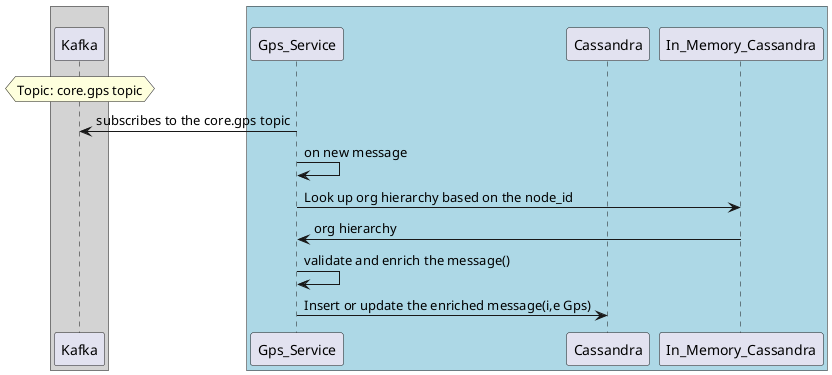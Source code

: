 @startuml
    participant Kafka
    participant Gps_Service
    participant In_Memory_Cassandra
    participant Cassandra
    box #LightGrey
        participant Kafka
    end box
    box  #LightBlue
       participant Gps_Service
       participant Cassandra
       participant In_Memory_Cassandra
    end box

    hnote over Kafka : Topic: core.gps topic
    Kafka <- Gps_Service: subscribes to the core.gps topic
    Gps_Service -> Gps_Service: on new message
    Gps_Service -> In_Memory_Cassandra: Look up org hierarchy based on the node_id
    In_Memory_Cassandra -> Gps_Service: org hierarchy
    Gps_Service -> Gps_Service: validate and enrich the message()
    Gps_Service -> Cassandra: Insert or update the enriched message(i,e Gps)

@enduml